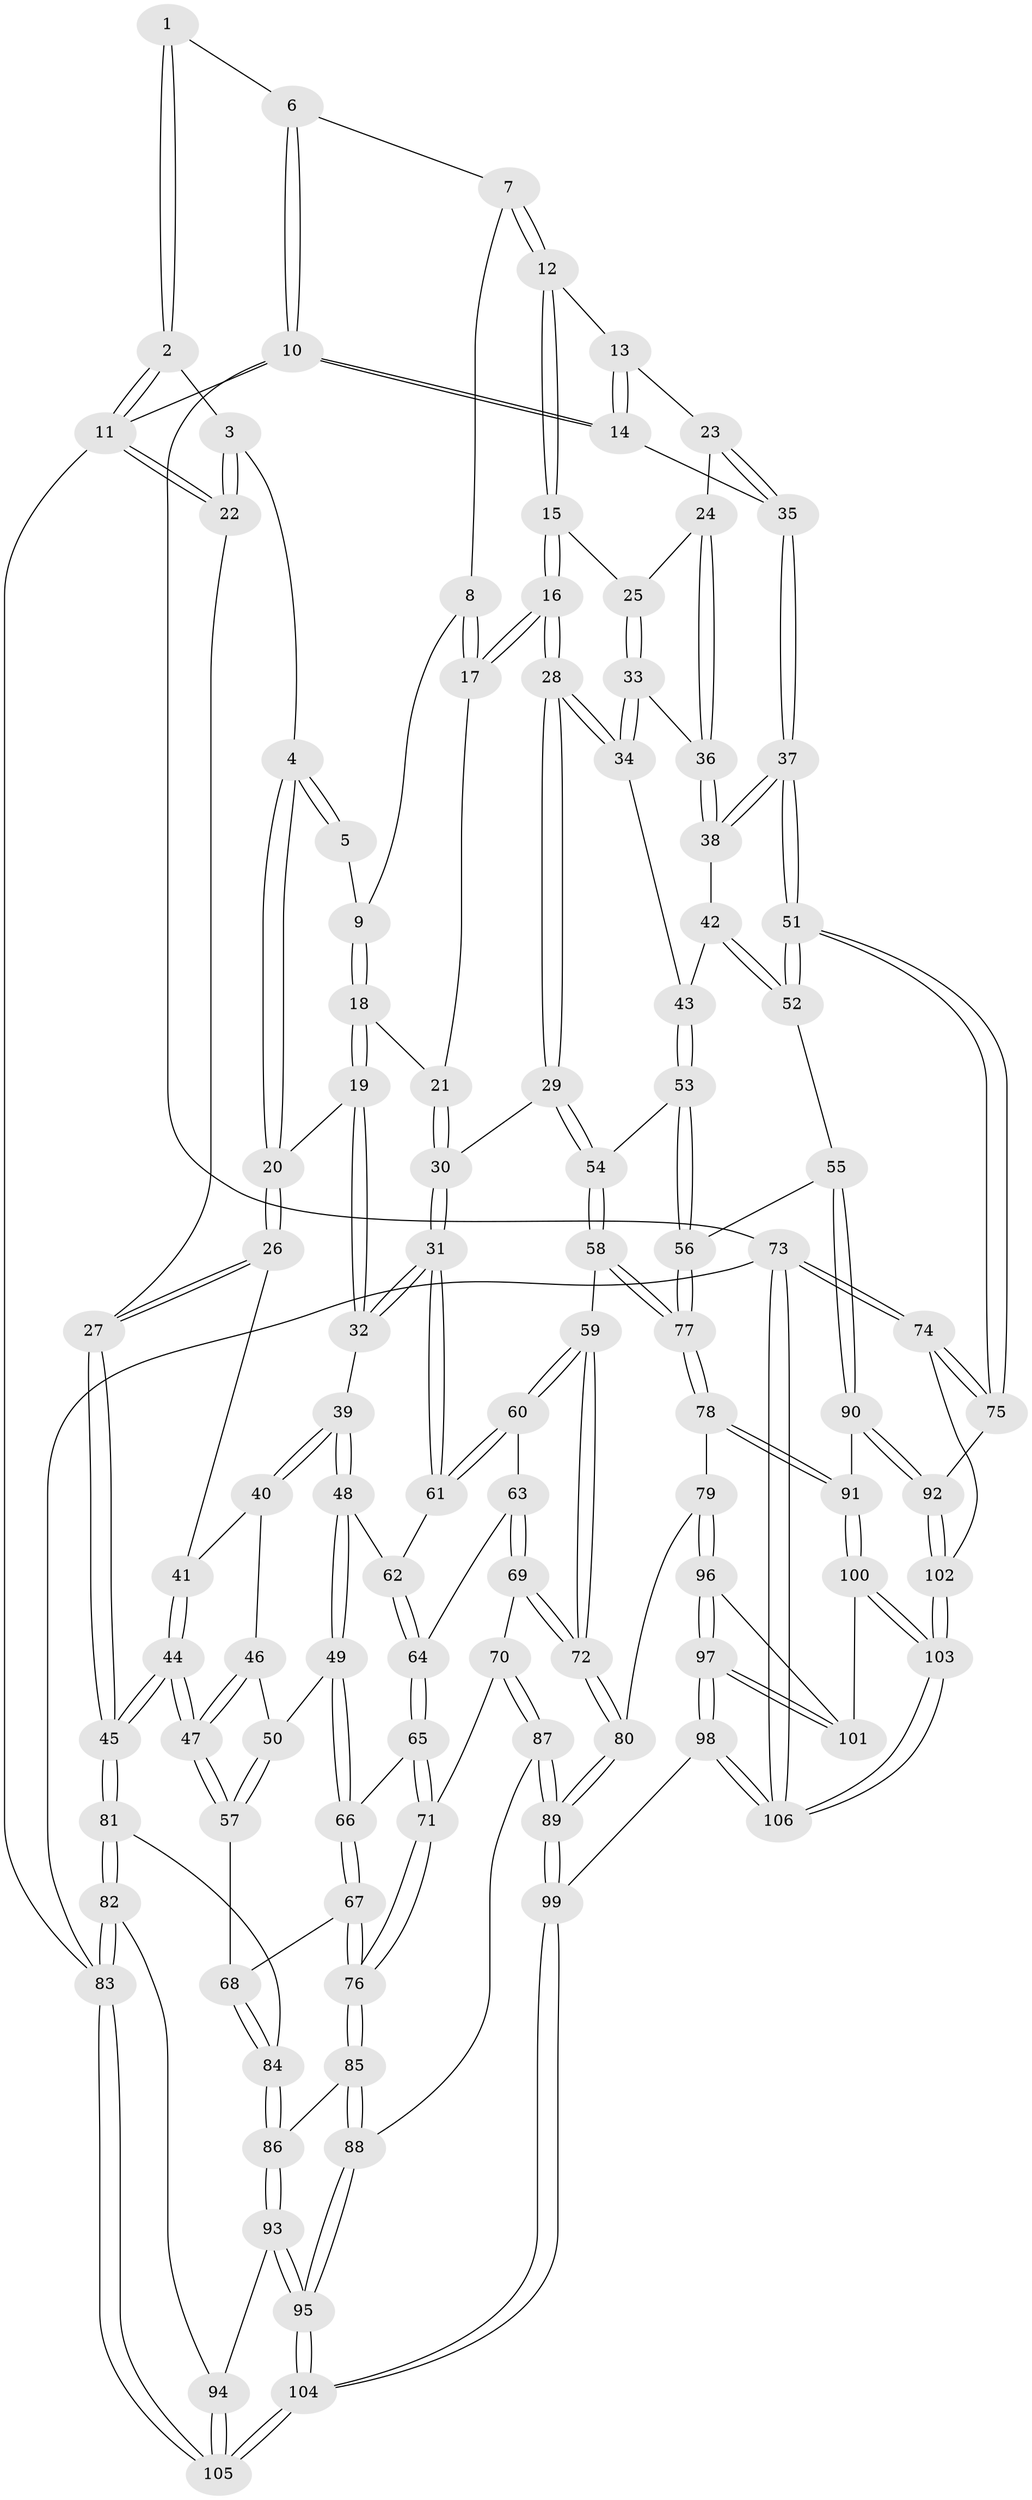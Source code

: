 // coarse degree distribution, {5: 0.09433962264150944, 3: 0.5849056603773585, 4: 0.24528301886792453, 2: 0.07547169811320754}
// Generated by graph-tools (version 1.1) at 2025/54/03/04/25 22:54:29]
// undirected, 106 vertices, 262 edges
graph export_dot {
  node [color=gray90,style=filled];
  1 [pos="+0.40781202330501215+0"];
  2 [pos="+0+0"];
  3 [pos="+0.14636175547317845+0.09749077071222069"];
  4 [pos="+0.18738076798724618+0.13614515832574817"];
  5 [pos="+0.35657380010019657+0"];
  6 [pos="+0.6453828355796049+0"];
  7 [pos="+0.6580923195338934+0"];
  8 [pos="+0.4772874565111729+0.13729913532236446"];
  9 [pos="+0.4088963501389701+0.13967153350940176"];
  10 [pos="+1+0"];
  11 [pos="+0+0"];
  12 [pos="+0.7224697504929455+0.09296867720891085"];
  13 [pos="+0.8032497207325955+0.12846632418548112"];
  14 [pos="+1+0.10051253266647887"];
  15 [pos="+0.6834644338545861+0.17950492749178787"];
  16 [pos="+0.6102298260956386+0.23924611092874595"];
  17 [pos="+0.5134476674384535+0.21017787292339626"];
  18 [pos="+0.3402256301824058+0.2123543181423613"];
  19 [pos="+0.33838372788937876+0.21353580157919239"];
  20 [pos="+0.21757484826390633+0.21502915041140735"];
  21 [pos="+0.4810467034887442+0.2552892759610341"];
  22 [pos="+0+0.39096946190989523"];
  23 [pos="+0.847983575705111+0.28438100421905016"];
  24 [pos="+0.8395594642712612+0.29288456354809117"];
  25 [pos="+0.7163814677836617+0.26483965324259745"];
  26 [pos="+0.21431584461171324+0.2222932055888919"];
  27 [pos="+0+0.3997315542634087"];
  28 [pos="+0.5687586361287614+0.41347855776172726"];
  29 [pos="+0.549420165684469+0.42124667039044167"];
  30 [pos="+0.47828203034552486+0.4177101435789285"];
  31 [pos="+0.45430524600671895+0.42371494812934274"];
  32 [pos="+0.45003415577498856+0.4224343572468605"];
  33 [pos="+0.7246229816388251+0.3198270235069099"];
  34 [pos="+0.6474178932871326+0.42509753688694585"];
  35 [pos="+1+0.3618311114970757"];
  36 [pos="+0.8087374699180244+0.3394199125815655"];
  37 [pos="+1+0.5377290101487248"];
  38 [pos="+0.8138653422485566+0.3902351403214058"];
  39 [pos="+0.3664741457038427+0.431505871073064"];
  40 [pos="+0.23147449180803273+0.35154413709814986"];
  41 [pos="+0.22390291331603632+0.31681271257036836"];
  42 [pos="+0.7336972674698183+0.44876299385153096"];
  43 [pos="+0.6798963484915335+0.4464036417217471"];
  44 [pos="+0+0.47290024052021323"];
  45 [pos="+0+0.4660480139124252"];
  46 [pos="+0.1721023554539721+0.44368957450566987"];
  47 [pos="+0+0.47447896595695627"];
  48 [pos="+0.27462028343186684+0.5296606158443041"];
  49 [pos="+0.2478280740130074+0.5461949476227514"];
  50 [pos="+0.2092637559244922+0.49975128680452435"];
  51 [pos="+1+0.5649890525825486"];
  52 [pos="+0.9152180510916075+0.6158899912545025"];
  53 [pos="+0.6992295813601422+0.6045834331101538"];
  54 [pos="+0.5833760199516219+0.6139139336734853"];
  55 [pos="+0.8471529744586513+0.6572094789036126"];
  56 [pos="+0.7257331623529144+0.623613602020456"];
  57 [pos="+0.04933278138924069+0.5829517131481639"];
  58 [pos="+0.5806864961941601+0.617404698831497"];
  59 [pos="+0.5034316417376345+0.6423624678932615"];
  60 [pos="+0.4583677838963878+0.5977034804867721"];
  61 [pos="+0.44761324987871925+0.46415766420782945"];
  62 [pos="+0.3690046737218346+0.5720963599421647"];
  63 [pos="+0.42151530985533353+0.6114474686749102"];
  64 [pos="+0.36994609956538316+0.5874746974450614"];
  65 [pos="+0.32801744850201375+0.637985228257386"];
  66 [pos="+0.24399163114761552+0.5624803668944561"];
  67 [pos="+0.17585548287340028+0.6330682143168267"];
  68 [pos="+0.12422474682783016+0.6329970070041092"];
  69 [pos="+0.3722229540215521+0.6843013185038469"];
  70 [pos="+0.36924998886078597+0.6840953803486475"];
  71 [pos="+0.3314612319433048+0.6490779923079241"];
  72 [pos="+0.46674511858497647+0.737033825746374"];
  73 [pos="+1+1"];
  74 [pos="+1+0.8731976697601295"];
  75 [pos="+1+0.7208472189339756"];
  76 [pos="+0.22901489215075993+0.7173011166791434"];
  77 [pos="+0.6196039876851278+0.7581788830183636"];
  78 [pos="+0.6166464096388743+0.7882526817189289"];
  79 [pos="+0.5452634368723044+0.8164135851607157"];
  80 [pos="+0.4866293377539251+0.8050796971391239"];
  81 [pos="+0+0.5318727853926939"];
  82 [pos="+0+0.8702014735457908"];
  83 [pos="+0+1"];
  84 [pos="+0.08370764324494115+0.7631534681741914"];
  85 [pos="+0.24378421380505913+0.8029449350495526"];
  86 [pos="+0.08594620300958325+0.7924450060894405"];
  87 [pos="+0.2799144457502329+0.8100638463352978"];
  88 [pos="+0.2571766405793324+0.8162964255708359"];
  89 [pos="+0.45250037874947496+0.8309129819021208"];
  90 [pos="+0.7823870970552169+0.8089351805564448"];
  91 [pos="+0.7188768887517948+0.8243216932392128"];
  92 [pos="+0.8382026739517437+0.8780049513668942"];
  93 [pos="+0.03665114301369515+0.8447175406881569"];
  94 [pos="+0.021256528081834054+0.8503434524278589"];
  95 [pos="+0.23578452933128394+0.9954660940835327"];
  96 [pos="+0.569326123968098+0.9112246621087734"];
  97 [pos="+0.5558165640605883+1"];
  98 [pos="+0.4819301175049288+1"];
  99 [pos="+0.3531894232508937+1"];
  100 [pos="+0.6868564825842384+0.9292227198424301"];
  101 [pos="+0.6779919023978608+0.9302843958935105"];
  102 [pos="+0.8599441107656904+0.945612493129802"];
  103 [pos="+0.7897187143930257+1"];
  104 [pos="+0.2807081005861074+1"];
  105 [pos="+0.16728973585972867+1"];
  106 [pos="+0.7847028385966107+1"];
  1 -- 2;
  1 -- 2;
  1 -- 6;
  2 -- 3;
  2 -- 11;
  2 -- 11;
  3 -- 4;
  3 -- 22;
  3 -- 22;
  4 -- 5;
  4 -- 5;
  4 -- 20;
  4 -- 20;
  5 -- 9;
  6 -- 7;
  6 -- 10;
  6 -- 10;
  7 -- 8;
  7 -- 12;
  7 -- 12;
  8 -- 9;
  8 -- 17;
  8 -- 17;
  9 -- 18;
  9 -- 18;
  10 -- 11;
  10 -- 14;
  10 -- 14;
  10 -- 73;
  11 -- 22;
  11 -- 22;
  11 -- 83;
  12 -- 13;
  12 -- 15;
  12 -- 15;
  13 -- 14;
  13 -- 14;
  13 -- 23;
  14 -- 35;
  15 -- 16;
  15 -- 16;
  15 -- 25;
  16 -- 17;
  16 -- 17;
  16 -- 28;
  16 -- 28;
  17 -- 21;
  18 -- 19;
  18 -- 19;
  18 -- 21;
  19 -- 20;
  19 -- 32;
  19 -- 32;
  20 -- 26;
  20 -- 26;
  21 -- 30;
  21 -- 30;
  22 -- 27;
  23 -- 24;
  23 -- 35;
  23 -- 35;
  24 -- 25;
  24 -- 36;
  24 -- 36;
  25 -- 33;
  25 -- 33;
  26 -- 27;
  26 -- 27;
  26 -- 41;
  27 -- 45;
  27 -- 45;
  28 -- 29;
  28 -- 29;
  28 -- 34;
  28 -- 34;
  29 -- 30;
  29 -- 54;
  29 -- 54;
  30 -- 31;
  30 -- 31;
  31 -- 32;
  31 -- 32;
  31 -- 61;
  31 -- 61;
  32 -- 39;
  33 -- 34;
  33 -- 34;
  33 -- 36;
  34 -- 43;
  35 -- 37;
  35 -- 37;
  36 -- 38;
  36 -- 38;
  37 -- 38;
  37 -- 38;
  37 -- 51;
  37 -- 51;
  38 -- 42;
  39 -- 40;
  39 -- 40;
  39 -- 48;
  39 -- 48;
  40 -- 41;
  40 -- 46;
  41 -- 44;
  41 -- 44;
  42 -- 43;
  42 -- 52;
  42 -- 52;
  43 -- 53;
  43 -- 53;
  44 -- 45;
  44 -- 45;
  44 -- 47;
  44 -- 47;
  45 -- 81;
  45 -- 81;
  46 -- 47;
  46 -- 47;
  46 -- 50;
  47 -- 57;
  47 -- 57;
  48 -- 49;
  48 -- 49;
  48 -- 62;
  49 -- 50;
  49 -- 66;
  49 -- 66;
  50 -- 57;
  50 -- 57;
  51 -- 52;
  51 -- 52;
  51 -- 75;
  51 -- 75;
  52 -- 55;
  53 -- 54;
  53 -- 56;
  53 -- 56;
  54 -- 58;
  54 -- 58;
  55 -- 56;
  55 -- 90;
  55 -- 90;
  56 -- 77;
  56 -- 77;
  57 -- 68;
  58 -- 59;
  58 -- 77;
  58 -- 77;
  59 -- 60;
  59 -- 60;
  59 -- 72;
  59 -- 72;
  60 -- 61;
  60 -- 61;
  60 -- 63;
  61 -- 62;
  62 -- 64;
  62 -- 64;
  63 -- 64;
  63 -- 69;
  63 -- 69;
  64 -- 65;
  64 -- 65;
  65 -- 66;
  65 -- 71;
  65 -- 71;
  66 -- 67;
  66 -- 67;
  67 -- 68;
  67 -- 76;
  67 -- 76;
  68 -- 84;
  68 -- 84;
  69 -- 70;
  69 -- 72;
  69 -- 72;
  70 -- 71;
  70 -- 87;
  70 -- 87;
  71 -- 76;
  71 -- 76;
  72 -- 80;
  72 -- 80;
  73 -- 74;
  73 -- 74;
  73 -- 106;
  73 -- 106;
  73 -- 83;
  74 -- 75;
  74 -- 75;
  74 -- 102;
  75 -- 92;
  76 -- 85;
  76 -- 85;
  77 -- 78;
  77 -- 78;
  78 -- 79;
  78 -- 91;
  78 -- 91;
  79 -- 80;
  79 -- 96;
  79 -- 96;
  80 -- 89;
  80 -- 89;
  81 -- 82;
  81 -- 82;
  81 -- 84;
  82 -- 83;
  82 -- 83;
  82 -- 94;
  83 -- 105;
  83 -- 105;
  84 -- 86;
  84 -- 86;
  85 -- 86;
  85 -- 88;
  85 -- 88;
  86 -- 93;
  86 -- 93;
  87 -- 88;
  87 -- 89;
  87 -- 89;
  88 -- 95;
  88 -- 95;
  89 -- 99;
  89 -- 99;
  90 -- 91;
  90 -- 92;
  90 -- 92;
  91 -- 100;
  91 -- 100;
  92 -- 102;
  92 -- 102;
  93 -- 94;
  93 -- 95;
  93 -- 95;
  94 -- 105;
  94 -- 105;
  95 -- 104;
  95 -- 104;
  96 -- 97;
  96 -- 97;
  96 -- 101;
  97 -- 98;
  97 -- 98;
  97 -- 101;
  97 -- 101;
  98 -- 99;
  98 -- 106;
  98 -- 106;
  99 -- 104;
  99 -- 104;
  100 -- 101;
  100 -- 103;
  100 -- 103;
  102 -- 103;
  102 -- 103;
  103 -- 106;
  103 -- 106;
  104 -- 105;
  104 -- 105;
}
